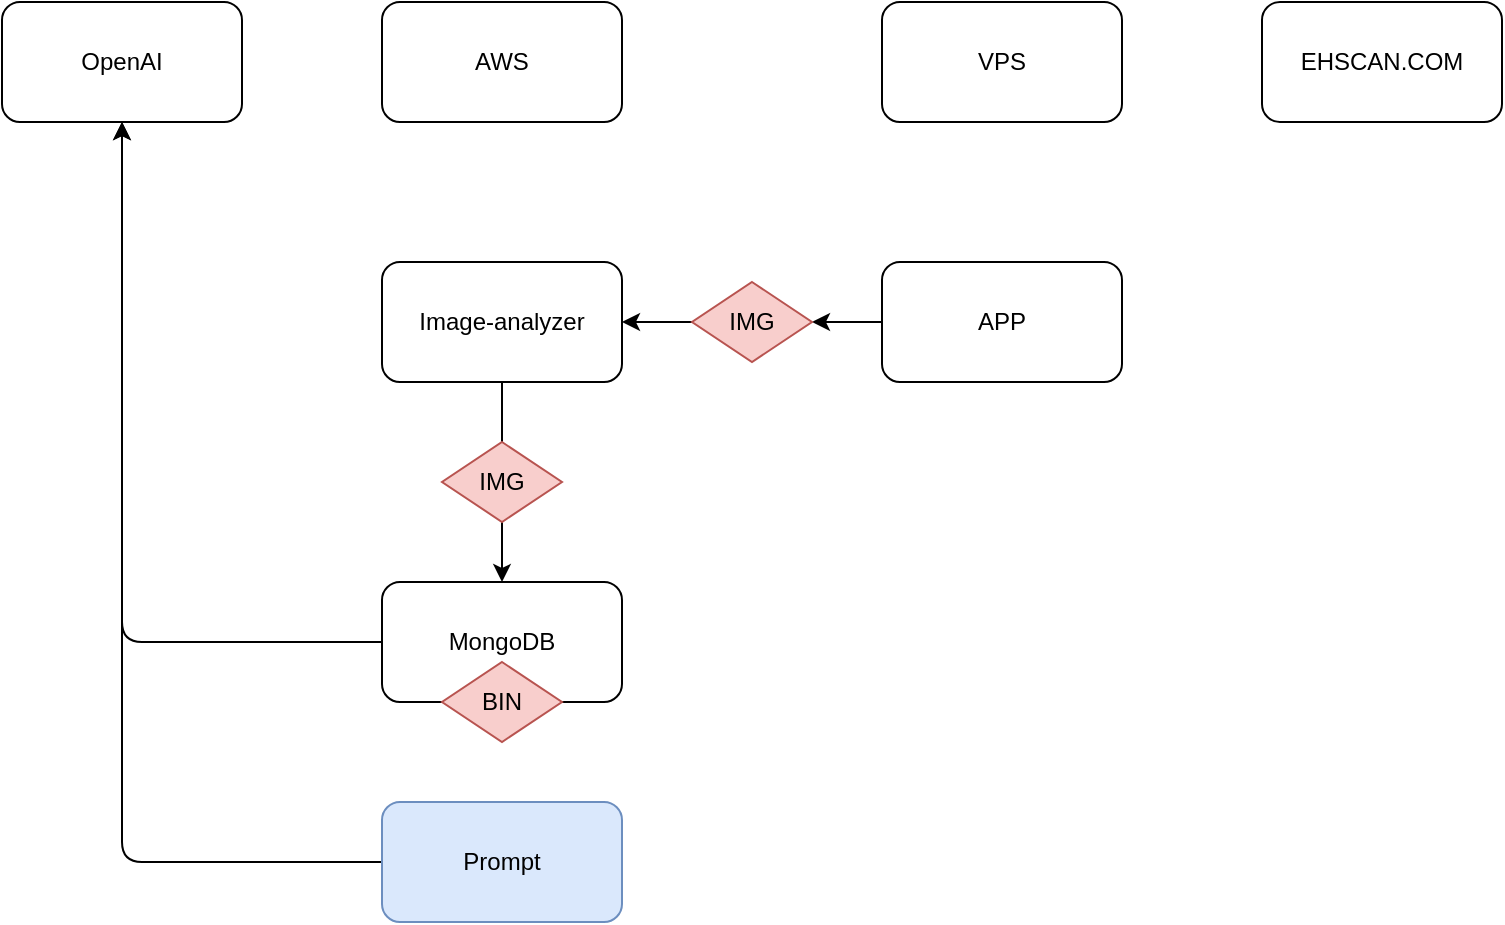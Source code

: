 <mxfile version="24.3.1" type="github">
  <diagram name="Page-1" id="-mlUwQ97w1i4sUfvK8yz">
    <mxGraphModel dx="1712" dy="751" grid="1" gridSize="10" guides="1" tooltips="1" connect="1" arrows="1" fold="1" page="1" pageScale="1" pageWidth="850" pageHeight="1100" math="0" shadow="0">
      <root>
        <mxCell id="0" />
        <mxCell id="1" parent="0" />
        <mxCell id="upV95KGGiybuSMdhG28T-7" style="edgeStyle=orthogonalEdgeStyle;rounded=0;orthogonalLoop=1;jettySize=auto;html=1;" edge="1" parent="1" source="upV95KGGiybuSMdhG28T-9" target="upV95KGGiybuSMdhG28T-5">
          <mxGeometry relative="1" as="geometry" />
        </mxCell>
        <mxCell id="upV95KGGiybuSMdhG28T-1" value="APP" style="rounded=1;whiteSpace=wrap;html=1;" vertex="1" parent="1">
          <mxGeometry x="490" y="360" width="120" height="60" as="geometry" />
        </mxCell>
        <mxCell id="upV95KGGiybuSMdhG28T-2" value="AWS" style="rounded=1;whiteSpace=wrap;html=1;" vertex="1" parent="1">
          <mxGeometry x="240" y="230" width="120" height="60" as="geometry" />
        </mxCell>
        <mxCell id="upV95KGGiybuSMdhG28T-3" value="VPS" style="rounded=1;whiteSpace=wrap;html=1;" vertex="1" parent="1">
          <mxGeometry x="490" y="230" width="120" height="60" as="geometry" />
        </mxCell>
        <mxCell id="upV95KGGiybuSMdhG28T-4" value="EHSCAN.COM" style="rounded=1;whiteSpace=wrap;html=1;" vertex="1" parent="1">
          <mxGeometry x="680" y="230" width="120" height="60" as="geometry" />
        </mxCell>
        <mxCell id="upV95KGGiybuSMdhG28T-8" style="edgeStyle=orthogonalEdgeStyle;rounded=0;orthogonalLoop=1;jettySize=auto;html=1;" edge="1" parent="1" source="upV95KGGiybuSMdhG28T-5" target="upV95KGGiybuSMdhG28T-6">
          <mxGeometry relative="1" as="geometry" />
        </mxCell>
        <mxCell id="upV95KGGiybuSMdhG28T-5" value="Image-analyzer" style="rounded=1;whiteSpace=wrap;html=1;" vertex="1" parent="1">
          <mxGeometry x="240" y="360" width="120" height="60" as="geometry" />
        </mxCell>
        <mxCell id="upV95KGGiybuSMdhG28T-15" style="edgeStyle=orthogonalEdgeStyle;rounded=1;orthogonalLoop=1;jettySize=auto;html=1;entryX=0.5;entryY=1;entryDx=0;entryDy=0;curved=0;" edge="1" parent="1" source="upV95KGGiybuSMdhG28T-6" target="upV95KGGiybuSMdhG28T-14">
          <mxGeometry relative="1" as="geometry" />
        </mxCell>
        <mxCell id="upV95KGGiybuSMdhG28T-6" value="MongoDB" style="rounded=1;whiteSpace=wrap;html=1;" vertex="1" parent="1">
          <mxGeometry x="240" y="520" width="120" height="60" as="geometry" />
        </mxCell>
        <mxCell id="upV95KGGiybuSMdhG28T-10" value="IMG" style="rhombus;whiteSpace=wrap;html=1;fillColor=#f8cecc;strokeColor=#b85450;" vertex="1" parent="1">
          <mxGeometry x="270" y="450" width="60" height="40" as="geometry" />
        </mxCell>
        <mxCell id="upV95KGGiybuSMdhG28T-11" value="" style="edgeStyle=orthogonalEdgeStyle;rounded=0;orthogonalLoop=1;jettySize=auto;html=1;" edge="1" parent="1" source="upV95KGGiybuSMdhG28T-1" target="upV95KGGiybuSMdhG28T-9">
          <mxGeometry relative="1" as="geometry">
            <mxPoint x="485" y="390" as="sourcePoint" />
            <mxPoint x="345" y="390" as="targetPoint" />
          </mxGeometry>
        </mxCell>
        <mxCell id="upV95KGGiybuSMdhG28T-9" value="IMG" style="rhombus;whiteSpace=wrap;html=1;fillColor=#f8cecc;strokeColor=#b85450;" vertex="1" parent="1">
          <mxGeometry x="395" y="370" width="60" height="40" as="geometry" />
        </mxCell>
        <mxCell id="upV95KGGiybuSMdhG28T-12" style="edgeStyle=orthogonalEdgeStyle;rounded=0;orthogonalLoop=1;jettySize=auto;html=1;exitX=0.5;exitY=1;exitDx=0;exitDy=0;" edge="1" parent="1" source="upV95KGGiybuSMdhG28T-6" target="upV95KGGiybuSMdhG28T-6">
          <mxGeometry relative="1" as="geometry" />
        </mxCell>
        <mxCell id="upV95KGGiybuSMdhG28T-13" value="BIN" style="rhombus;whiteSpace=wrap;html=1;fillColor=#f8cecc;strokeColor=#b85450;" vertex="1" parent="1">
          <mxGeometry x="270" y="560" width="60" height="40" as="geometry" />
        </mxCell>
        <mxCell id="upV95KGGiybuSMdhG28T-14" value="OpenAI" style="rounded=1;whiteSpace=wrap;html=1;" vertex="1" parent="1">
          <mxGeometry x="50" y="230" width="120" height="60" as="geometry" />
        </mxCell>
        <mxCell id="upV95KGGiybuSMdhG28T-17" style="edgeStyle=orthogonalEdgeStyle;rounded=1;orthogonalLoop=1;jettySize=auto;html=1;entryX=0.5;entryY=1;entryDx=0;entryDy=0;curved=0;" edge="1" parent="1" source="upV95KGGiybuSMdhG28T-16" target="upV95KGGiybuSMdhG28T-14">
          <mxGeometry relative="1" as="geometry" />
        </mxCell>
        <mxCell id="upV95KGGiybuSMdhG28T-16" value="Prompt" style="rounded=1;whiteSpace=wrap;html=1;fillColor=#dae8fc;strokeColor=#6c8ebf;" vertex="1" parent="1">
          <mxGeometry x="240" y="630" width="120" height="60" as="geometry" />
        </mxCell>
      </root>
    </mxGraphModel>
  </diagram>
</mxfile>
